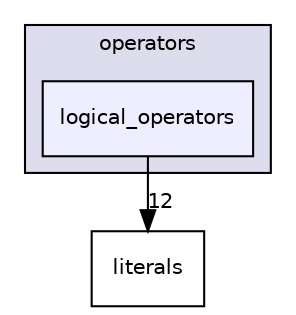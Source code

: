 digraph "/Users/raphael/Documents/Etudes_Informatique/GitHub/Projet_LO21/ut-computer/UTComputer/operators/logical_operators" {
  compound=true
  node [ fontsize="10", fontname="Helvetica"];
  edge [ labelfontsize="10", labelfontname="Helvetica"];
  subgraph clusterdir_b0ebf79e332bdd22b1ec3680e4f5649c {
    graph [ bgcolor="#ddddee", pencolor="black", label="operators" fontname="Helvetica", fontsize="10", URL="dir_b0ebf79e332bdd22b1ec3680e4f5649c.html"]
  dir_a93c2f780aa4ecf42520b933b167fa1b [shape=box, label="logical_operators", style="filled", fillcolor="#eeeeff", pencolor="black", URL="dir_a93c2f780aa4ecf42520b933b167fa1b.html"];
  }
  dir_361df549749f8fb1bceea741f91fc781 [shape=box label="literals" URL="dir_361df549749f8fb1bceea741f91fc781.html"];
  dir_a93c2f780aa4ecf42520b933b167fa1b->dir_361df549749f8fb1bceea741f91fc781 [headlabel="12", labeldistance=1.5 headhref="dir_000009_000004.html"];
}
